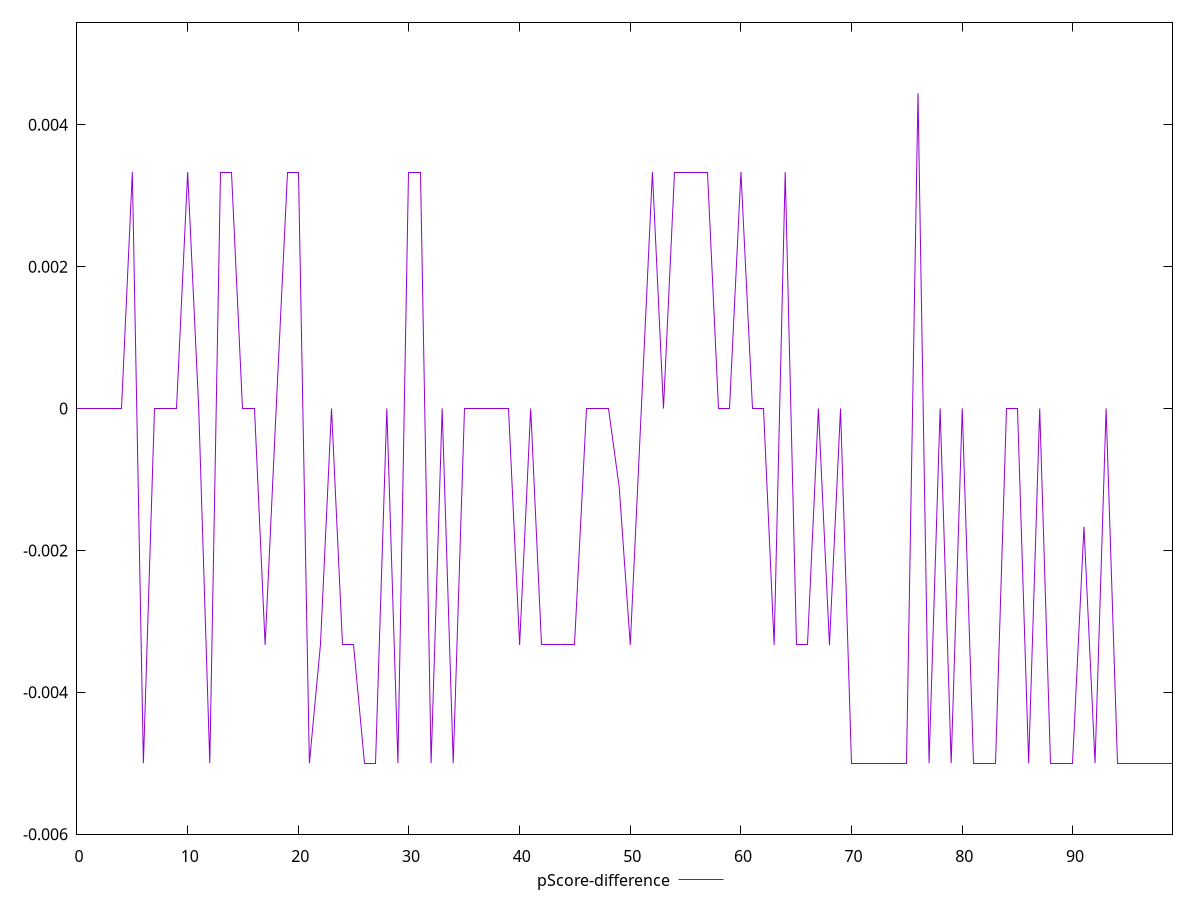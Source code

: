 reset

$pScoreDifference <<EOF
0 0
1 0
2 0
3 0
4 0
5 0.0033333333333334103
6 -0.0050000000000000044
7 0
8 0
9 0
10 0.0033333333333334103
11 0
12 -0.0050000000000000044
13 0.0033333333333334103
14 0.0033333333333334103
15 0
16 0
17 -0.0033333333333334103
18 0
19 0.0033333333333334103
20 0.0033333333333334103
21 -0.0050000000000000044
22 -0.0033333333333334103
23 0
24 -0.0033333333333334103
25 -0.0033333333333334103
26 -0.0050000000000000044
27 -0.0050000000000000044
28 0
29 -0.0050000000000000044
30 0.0033333333333334103
31 0.0033333333333334103
32 -0.0050000000000000044
33 0
34 -0.0050000000000000044
35 0
36 0
37 0
38 0
39 0
40 -0.0033333333333334103
41 0
42 -0.0033333333333334103
43 -0.0033333333333334103
44 -0.0033333333333334103
45 -0.0033333333333334103
46 0
47 0
48 0
49 -0.0011111111111110628
50 -0.0033333333333334103
51 0
52 0.0033333333333332993
53 0
54 0.0033333333333334103
55 0.0033333333333332993
56 0.0033333333333334103
57 0.0033333333333334103
58 0
59 0
60 0.0033333333333334103
61 0
62 0
63 -0.0033333333333334103
64 0.0033333333333334103
65 -0.0033333333333334103
66 -0.0033333333333334103
67 0
68 -0.0033333333333334103
69 0
70 -0.0050000000000000044
71 -0.0050000000000000044
72 -0.0050000000000000044
73 -0.0050000000000000044
74 -0.0050000000000000044
75 -0.0050000000000000044
76 0.004444444444444473
77 -0.0050000000000000044
78 0
79 -0.0050000000000000044
80 0
81 -0.0050000000000000044
82 -0.0050000000000000044
83 -0.0050000000000000044
84 0
85 0
86 -0.0050000000000000044
87 0
88 -0.0050000000000000044
89 -0.0050000000000000044
90 -0.0050000000000000044
91 -0.0016666666666667052
92 -0.0050000000000000044
93 0
94 -0.0050000000000000044
95 -0.0050000000000000044
96 -0.0050000000000000044
97 -0.0050000000000000044
98 -0.0050000000000000044
99 -0.0050000000000000044
EOF

set key outside below
set xrange [0:99]
set yrange [-0.0060000000000000045:0.005444444444444473]
set trange [-0.0060000000000000045:0.005444444444444473]
set terminal svg size 640, 500 enhanced background rgb 'white'
set output "reprap/unused-css-rules/samples/pages/pScore-difference/values.svg"

plot $pScoreDifference title "pScore-difference" with line

reset
